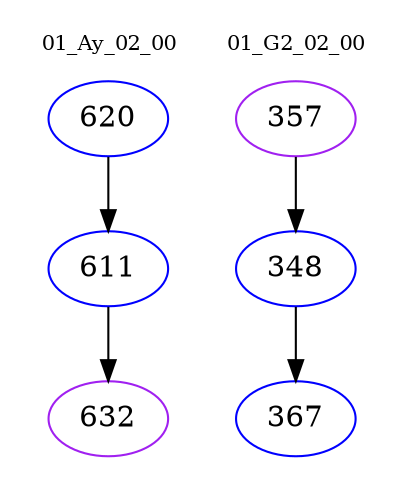 digraph{
subgraph cluster_0 {
color = white
label = "01_Ay_02_00";
fontsize=10;
T0_620 [label="620", color="blue"]
T0_620 -> T0_611 [color="black"]
T0_611 [label="611", color="blue"]
T0_611 -> T0_632 [color="black"]
T0_632 [label="632", color="purple"]
}
subgraph cluster_1 {
color = white
label = "01_G2_02_00";
fontsize=10;
T1_357 [label="357", color="purple"]
T1_357 -> T1_348 [color="black"]
T1_348 [label="348", color="blue"]
T1_348 -> T1_367 [color="black"]
T1_367 [label="367", color="blue"]
}
}
